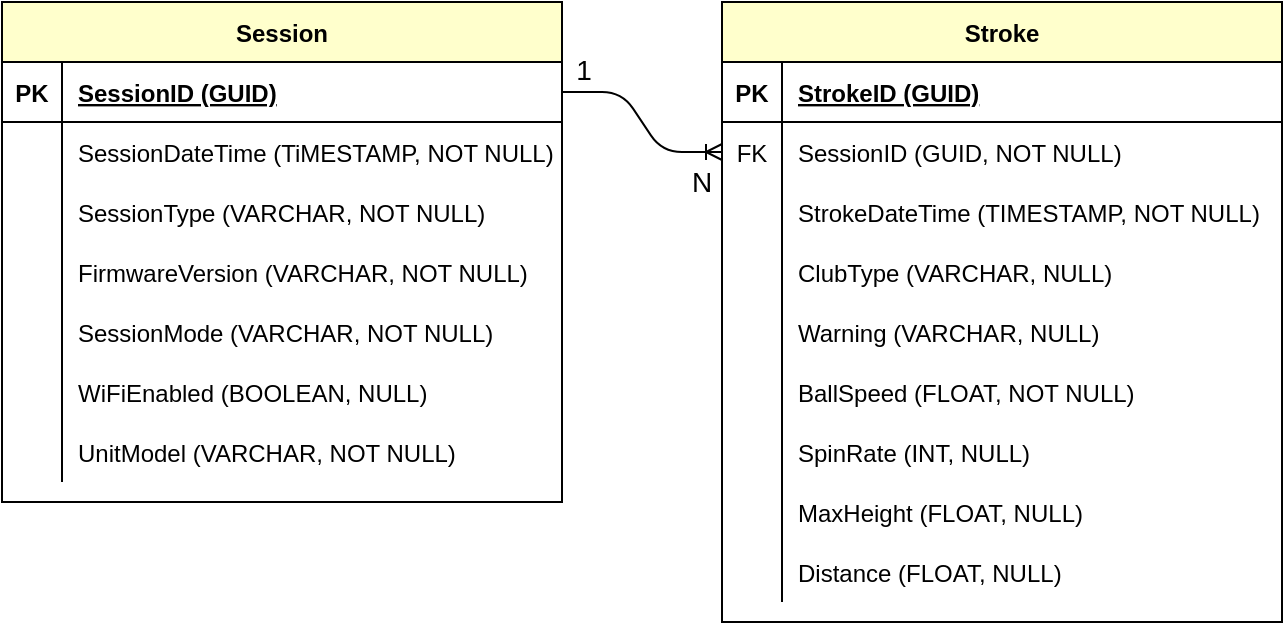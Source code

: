 <mxfile version="20.8.4" type="github"><diagram name="Input Data Model" id="0wDll3bY0JhVwaOHB7e4"><mxGraphModel dx="794" dy="547" grid="1" gridSize="10" guides="1" tooltips="1" connect="1" arrows="1" fold="1" page="1" pageScale="1" pageWidth="1169" pageHeight="827" math="0" shadow="0"><root><mxCell id="v9D0ILjvbAqLqava3KNG-0"/><mxCell id="v9D0ILjvbAqLqava3KNG-1" parent="v9D0ILjvbAqLqava3KNG-0"/><mxCell id="v9D0ILjvbAqLqava3KNG-2" value="Session" style="shape=table;startSize=30;container=1;collapsible=1;childLayout=tableLayout;fixedRows=1;rowLines=0;fontStyle=1;align=center;resizeLast=1;strokeColor=#000000;fillColor=#FFFFCC;" parent="v9D0ILjvbAqLqava3KNG-1" vertex="1"><mxGeometry x="40" y="40" width="280" height="250" as="geometry"><mxRectangle x="360" y="220" width="80" height="30" as="alternateBounds"/></mxGeometry></mxCell><mxCell id="v9D0ILjvbAqLqava3KNG-3" value="" style="shape=partialRectangle;collapsible=0;dropTarget=0;pointerEvents=0;fillColor=none;top=0;left=0;bottom=1;right=0;points=[[0,0.5],[1,0.5]];portConstraint=eastwest;" parent="v9D0ILjvbAqLqava3KNG-2" vertex="1"><mxGeometry y="30" width="280" height="30" as="geometry"/></mxCell><mxCell id="v9D0ILjvbAqLqava3KNG-4" value="PK" style="shape=partialRectangle;connectable=0;fillColor=none;top=0;left=0;bottom=0;right=0;fontStyle=1;overflow=hidden;" parent="v9D0ILjvbAqLqava3KNG-3" vertex="1"><mxGeometry width="30" height="30" as="geometry"/></mxCell><mxCell id="v9D0ILjvbAqLqava3KNG-5" value="SessionID (GUID)" style="shape=partialRectangle;connectable=0;fillColor=none;top=0;left=0;bottom=0;right=0;align=left;spacingLeft=6;fontStyle=5;overflow=hidden;" parent="v9D0ILjvbAqLqava3KNG-3" vertex="1"><mxGeometry x="30" width="250" height="30" as="geometry"/></mxCell><mxCell id="v9D0ILjvbAqLqava3KNG-9" value="" style="shape=partialRectangle;collapsible=0;dropTarget=0;pointerEvents=0;fillColor=none;top=0;left=0;bottom=0;right=0;points=[[0,0.5],[1,0.5]];portConstraint=eastwest;" parent="v9D0ILjvbAqLqava3KNG-2" vertex="1"><mxGeometry y="60" width="280" height="30" as="geometry"/></mxCell><mxCell id="v9D0ILjvbAqLqava3KNG-10" value="" style="shape=partialRectangle;connectable=0;fillColor=none;top=0;left=0;bottom=0;right=0;editable=1;overflow=hidden;" parent="v9D0ILjvbAqLqava3KNG-9" vertex="1"><mxGeometry width="30" height="30" as="geometry"/></mxCell><mxCell id="v9D0ILjvbAqLqava3KNG-11" value="SessionDateTime (TiMESTAMP, NOT NULL)" style="shape=partialRectangle;connectable=0;fillColor=none;top=0;left=0;bottom=0;right=0;align=left;spacingLeft=6;overflow=hidden;" parent="v9D0ILjvbAqLqava3KNG-9" vertex="1"><mxGeometry x="30" width="250" height="30" as="geometry"/></mxCell><mxCell id="v9D0ILjvbAqLqava3KNG-6" value="" style="shape=partialRectangle;collapsible=0;dropTarget=0;pointerEvents=0;fillColor=none;top=0;left=0;bottom=0;right=0;points=[[0,0.5],[1,0.5]];portConstraint=eastwest;" parent="v9D0ILjvbAqLqava3KNG-2" vertex="1"><mxGeometry y="90" width="280" height="30" as="geometry"/></mxCell><mxCell id="v9D0ILjvbAqLqava3KNG-7" value="" style="shape=partialRectangle;connectable=0;fillColor=none;top=0;left=0;bottom=0;right=0;editable=1;overflow=hidden;" parent="v9D0ILjvbAqLqava3KNG-6" vertex="1"><mxGeometry width="30" height="30" as="geometry"/></mxCell><mxCell id="v9D0ILjvbAqLqava3KNG-8" value="SessionType (VARCHAR, NOT NULL)" style="shape=partialRectangle;connectable=0;fillColor=none;top=0;left=0;bottom=0;right=0;align=left;spacingLeft=6;overflow=hidden;" parent="v9D0ILjvbAqLqava3KNG-6" vertex="1"><mxGeometry x="30" width="250" height="30" as="geometry"/></mxCell><mxCell id="v9D0ILjvbAqLqava3KNG-12" value="" style="shape=partialRectangle;collapsible=0;dropTarget=0;pointerEvents=0;fillColor=none;top=0;left=0;bottom=0;right=0;points=[[0,0.5],[1,0.5]];portConstraint=eastwest;" parent="v9D0ILjvbAqLqava3KNG-2" vertex="1"><mxGeometry y="120" width="280" height="30" as="geometry"/></mxCell><mxCell id="v9D0ILjvbAqLqava3KNG-13" value="" style="shape=partialRectangle;connectable=0;fillColor=none;top=0;left=0;bottom=0;right=0;editable=1;overflow=hidden;" parent="v9D0ILjvbAqLqava3KNG-12" vertex="1"><mxGeometry width="30" height="30" as="geometry"/></mxCell><mxCell id="v9D0ILjvbAqLqava3KNG-14" value="FirmwareVersion (VARCHAR, NOT NULL)" style="shape=partialRectangle;connectable=0;fillColor=none;top=0;left=0;bottom=0;right=0;align=left;spacingLeft=6;overflow=hidden;" parent="v9D0ILjvbAqLqava3KNG-12" vertex="1"><mxGeometry x="30" width="250" height="30" as="geometry"/></mxCell><mxCell id="v9D0ILjvbAqLqava3KNG-15" style="shape=partialRectangle;collapsible=0;dropTarget=0;pointerEvents=0;fillColor=none;top=0;left=0;bottom=0;right=0;points=[[0,0.5],[1,0.5]];portConstraint=eastwest;" parent="v9D0ILjvbAqLqava3KNG-2" vertex="1"><mxGeometry y="150" width="280" height="30" as="geometry"/></mxCell><mxCell id="v9D0ILjvbAqLqava3KNG-16" style="shape=partialRectangle;connectable=0;fillColor=none;top=0;left=0;bottom=0;right=0;editable=1;overflow=hidden;" parent="v9D0ILjvbAqLqava3KNG-15" vertex="1"><mxGeometry width="30" height="30" as="geometry"/></mxCell><mxCell id="v9D0ILjvbAqLqava3KNG-17" value="SessionMode (VARCHAR, NOT NULL)" style="shape=partialRectangle;connectable=0;fillColor=none;top=0;left=0;bottom=0;right=0;align=left;spacingLeft=6;overflow=hidden;" parent="v9D0ILjvbAqLqava3KNG-15" vertex="1"><mxGeometry x="30" width="250" height="30" as="geometry"/></mxCell><mxCell id="v9D0ILjvbAqLqava3KNG-18" style="shape=partialRectangle;collapsible=0;dropTarget=0;pointerEvents=0;fillColor=none;top=0;left=0;bottom=0;right=0;points=[[0,0.5],[1,0.5]];portConstraint=eastwest;" parent="v9D0ILjvbAqLqava3KNG-2" vertex="1"><mxGeometry y="180" width="280" height="30" as="geometry"/></mxCell><mxCell id="v9D0ILjvbAqLqava3KNG-19" style="shape=partialRectangle;connectable=0;fillColor=none;top=0;left=0;bottom=0;right=0;editable=1;overflow=hidden;" parent="v9D0ILjvbAqLqava3KNG-18" vertex="1"><mxGeometry width="30" height="30" as="geometry"/></mxCell><mxCell id="v9D0ILjvbAqLqava3KNG-20" value="WiFiEnabled (BOOLEAN, NULL)" style="shape=partialRectangle;connectable=0;fillColor=none;top=0;left=0;bottom=0;right=0;align=left;spacingLeft=6;overflow=hidden;" parent="v9D0ILjvbAqLqava3KNG-18" vertex="1"><mxGeometry x="30" width="250" height="30" as="geometry"/></mxCell><mxCell id="v9D0ILjvbAqLqava3KNG-21" style="shape=partialRectangle;collapsible=0;dropTarget=0;pointerEvents=0;fillColor=none;top=0;left=0;bottom=0;right=0;points=[[0,0.5],[1,0.5]];portConstraint=eastwest;" parent="v9D0ILjvbAqLqava3KNG-2" vertex="1"><mxGeometry y="210" width="280" height="30" as="geometry"/></mxCell><mxCell id="v9D0ILjvbAqLqava3KNG-22" style="shape=partialRectangle;connectable=0;fillColor=none;top=0;left=0;bottom=0;right=0;editable=1;overflow=hidden;" parent="v9D0ILjvbAqLqava3KNG-21" vertex="1"><mxGeometry width="30" height="30" as="geometry"/></mxCell><mxCell id="v9D0ILjvbAqLqava3KNG-23" value="UnitModel (VARCHAR, NOT NULL)" style="shape=partialRectangle;connectable=0;fillColor=none;top=0;left=0;bottom=0;right=0;align=left;spacingLeft=6;overflow=hidden;" parent="v9D0ILjvbAqLqava3KNG-21" vertex="1"><mxGeometry x="30" width="250" height="30" as="geometry"/></mxCell><mxCell id="v9D0ILjvbAqLqava3KNG-27" value="Stroke" style="shape=table;startSize=30;container=1;collapsible=1;childLayout=tableLayout;fixedRows=1;rowLines=0;fontStyle=1;align=center;resizeLast=1;strokeColor=#000000;fillColor=#FFFFCC;" parent="v9D0ILjvbAqLqava3KNG-1" vertex="1"><mxGeometry x="400" y="40" width="280" height="310" as="geometry"/></mxCell><mxCell id="v9D0ILjvbAqLqava3KNG-28" value="" style="shape=partialRectangle;collapsible=0;dropTarget=0;pointerEvents=0;fillColor=none;top=0;left=0;bottom=1;right=0;points=[[0,0.5],[1,0.5]];portConstraint=eastwest;" parent="v9D0ILjvbAqLqava3KNG-27" vertex="1"><mxGeometry y="30" width="280" height="30" as="geometry"/></mxCell><mxCell id="v9D0ILjvbAqLqava3KNG-29" value="PK" style="shape=partialRectangle;connectable=0;fillColor=none;top=0;left=0;bottom=0;right=0;fontStyle=1;overflow=hidden;" parent="v9D0ILjvbAqLqava3KNG-28" vertex="1"><mxGeometry width="30" height="30" as="geometry"/></mxCell><mxCell id="v9D0ILjvbAqLqava3KNG-30" value="StrokeID (GUID)" style="shape=partialRectangle;connectable=0;fillColor=none;top=0;left=0;bottom=0;right=0;align=left;spacingLeft=6;fontStyle=5;overflow=hidden;" parent="v9D0ILjvbAqLqava3KNG-28" vertex="1"><mxGeometry x="30" width="250" height="30" as="geometry"/></mxCell><mxCell id="v9D0ILjvbAqLqava3KNG-31" value="" style="shape=partialRectangle;collapsible=0;dropTarget=0;pointerEvents=0;fillColor=none;top=0;left=0;bottom=0;right=0;points=[[0,0.5],[1,0.5]];portConstraint=eastwest;" parent="v9D0ILjvbAqLqava3KNG-27" vertex="1"><mxGeometry y="60" width="280" height="30" as="geometry"/></mxCell><mxCell id="v9D0ILjvbAqLqava3KNG-32" value="FK" style="shape=partialRectangle;connectable=0;fillColor=none;top=0;left=0;bottom=0;right=0;editable=1;overflow=hidden;" parent="v9D0ILjvbAqLqava3KNG-31" vertex="1"><mxGeometry width="30" height="30" as="geometry"/></mxCell><mxCell id="v9D0ILjvbAqLqava3KNG-33" value="SessionID (GUID, NOT NULL)" style="shape=partialRectangle;connectable=0;fillColor=none;top=0;left=0;bottom=0;right=0;align=left;spacingLeft=6;overflow=hidden;" parent="v9D0ILjvbAqLqava3KNG-31" vertex="1"><mxGeometry x="30" width="250" height="30" as="geometry"/></mxCell><mxCell id="v9D0ILjvbAqLqava3KNG-34" value="" style="shape=partialRectangle;collapsible=0;dropTarget=0;pointerEvents=0;fillColor=none;top=0;left=0;bottom=0;right=0;points=[[0,0.5],[1,0.5]];portConstraint=eastwest;" parent="v9D0ILjvbAqLqava3KNG-27" vertex="1"><mxGeometry y="90" width="280" height="30" as="geometry"/></mxCell><mxCell id="v9D0ILjvbAqLqava3KNG-35" value="" style="shape=partialRectangle;connectable=0;fillColor=none;top=0;left=0;bottom=0;right=0;editable=1;overflow=hidden;" parent="v9D0ILjvbAqLqava3KNG-34" vertex="1"><mxGeometry width="30" height="30" as="geometry"/></mxCell><mxCell id="v9D0ILjvbAqLqava3KNG-36" value="StrokeDateTime (TIMESTAMP, NOT NULL)" style="shape=partialRectangle;connectable=0;fillColor=none;top=0;left=0;bottom=0;right=0;align=left;spacingLeft=6;overflow=hidden;" parent="v9D0ILjvbAqLqava3KNG-34" vertex="1"><mxGeometry x="30" width="250" height="30" as="geometry"/></mxCell><mxCell id="v9D0ILjvbAqLqava3KNG-37" value="" style="shape=partialRectangle;collapsible=0;dropTarget=0;pointerEvents=0;fillColor=none;top=0;left=0;bottom=0;right=0;points=[[0,0.5],[1,0.5]];portConstraint=eastwest;" parent="v9D0ILjvbAqLqava3KNG-27" vertex="1"><mxGeometry y="120" width="280" height="30" as="geometry"/></mxCell><mxCell id="v9D0ILjvbAqLqava3KNG-38" value="" style="shape=partialRectangle;connectable=0;fillColor=none;top=0;left=0;bottom=0;right=0;editable=1;overflow=hidden;" parent="v9D0ILjvbAqLqava3KNG-37" vertex="1"><mxGeometry width="30" height="30" as="geometry"/></mxCell><mxCell id="v9D0ILjvbAqLqava3KNG-39" value="ClubType (VARCHAR, NULL)" style="shape=partialRectangle;connectable=0;fillColor=none;top=0;left=0;bottom=0;right=0;align=left;spacingLeft=6;overflow=hidden;" parent="v9D0ILjvbAqLqava3KNG-37" vertex="1"><mxGeometry x="30" width="250" height="30" as="geometry"/></mxCell><mxCell id="v9D0ILjvbAqLqava3KNG-40" style="shape=partialRectangle;collapsible=0;dropTarget=0;pointerEvents=0;fillColor=none;top=0;left=0;bottom=0;right=0;points=[[0,0.5],[1,0.5]];portConstraint=eastwest;" parent="v9D0ILjvbAqLqava3KNG-27" vertex="1"><mxGeometry y="150" width="280" height="30" as="geometry"/></mxCell><mxCell id="v9D0ILjvbAqLqava3KNG-41" style="shape=partialRectangle;connectable=0;fillColor=none;top=0;left=0;bottom=0;right=0;editable=1;overflow=hidden;" parent="v9D0ILjvbAqLqava3KNG-40" vertex="1"><mxGeometry width="30" height="30" as="geometry"/></mxCell><mxCell id="v9D0ILjvbAqLqava3KNG-42" value="Warning (VARCHAR, NULL)" style="shape=partialRectangle;connectable=0;fillColor=none;top=0;left=0;bottom=0;right=0;align=left;spacingLeft=6;overflow=hidden;" parent="v9D0ILjvbAqLqava3KNG-40" vertex="1"><mxGeometry x="30" width="250" height="30" as="geometry"/></mxCell><mxCell id="v9D0ILjvbAqLqava3KNG-43" style="shape=partialRectangle;collapsible=0;dropTarget=0;pointerEvents=0;fillColor=none;top=0;left=0;bottom=0;right=0;points=[[0,0.5],[1,0.5]];portConstraint=eastwest;" parent="v9D0ILjvbAqLqava3KNG-27" vertex="1"><mxGeometry y="180" width="280" height="30" as="geometry"/></mxCell><mxCell id="v9D0ILjvbAqLqava3KNG-44" style="shape=partialRectangle;connectable=0;fillColor=none;top=0;left=0;bottom=0;right=0;editable=1;overflow=hidden;" parent="v9D0ILjvbAqLqava3KNG-43" vertex="1"><mxGeometry width="30" height="30" as="geometry"/></mxCell><mxCell id="v9D0ILjvbAqLqava3KNG-45" value="BallSpeed (FLOAT, NOT NULL)" style="shape=partialRectangle;connectable=0;fillColor=none;top=0;left=0;bottom=0;right=0;align=left;spacingLeft=6;overflow=hidden;" parent="v9D0ILjvbAqLqava3KNG-43" vertex="1"><mxGeometry x="30" width="250" height="30" as="geometry"/></mxCell><mxCell id="v9D0ILjvbAqLqava3KNG-46" style="shape=partialRectangle;collapsible=0;dropTarget=0;pointerEvents=0;fillColor=none;top=0;left=0;bottom=0;right=0;points=[[0,0.5],[1,0.5]];portConstraint=eastwest;" parent="v9D0ILjvbAqLqava3KNG-27" vertex="1"><mxGeometry y="210" width="280" height="30" as="geometry"/></mxCell><mxCell id="v9D0ILjvbAqLqava3KNG-47" style="shape=partialRectangle;connectable=0;fillColor=none;top=0;left=0;bottom=0;right=0;editable=1;overflow=hidden;" parent="v9D0ILjvbAqLqava3KNG-46" vertex="1"><mxGeometry width="30" height="30" as="geometry"/></mxCell><mxCell id="v9D0ILjvbAqLqava3KNG-48" value="SpinRate (INT, NULL)" style="shape=partialRectangle;connectable=0;fillColor=none;top=0;left=0;bottom=0;right=0;align=left;spacingLeft=6;overflow=hidden;" parent="v9D0ILjvbAqLqava3KNG-46" vertex="1"><mxGeometry x="30" width="250" height="30" as="geometry"/></mxCell><mxCell id="v9D0ILjvbAqLqava3KNG-49" style="shape=partialRectangle;collapsible=0;dropTarget=0;pointerEvents=0;fillColor=none;top=0;left=0;bottom=0;right=0;points=[[0,0.5],[1,0.5]];portConstraint=eastwest;" parent="v9D0ILjvbAqLqava3KNG-27" vertex="1"><mxGeometry y="240" width="280" height="30" as="geometry"/></mxCell><mxCell id="v9D0ILjvbAqLqava3KNG-50" style="shape=partialRectangle;connectable=0;fillColor=none;top=0;left=0;bottom=0;right=0;editable=1;overflow=hidden;" parent="v9D0ILjvbAqLqava3KNG-49" vertex="1"><mxGeometry width="30" height="30" as="geometry"/></mxCell><mxCell id="v9D0ILjvbAqLqava3KNG-51" value="MaxHeight (FLOAT, NULL)" style="shape=partialRectangle;connectable=0;fillColor=none;top=0;left=0;bottom=0;right=0;align=left;spacingLeft=6;overflow=hidden;" parent="v9D0ILjvbAqLqava3KNG-49" vertex="1"><mxGeometry x="30" width="250" height="30" as="geometry"/></mxCell><mxCell id="v9D0ILjvbAqLqava3KNG-52" style="shape=partialRectangle;collapsible=0;dropTarget=0;pointerEvents=0;fillColor=none;top=0;left=0;bottom=0;right=0;points=[[0,0.5],[1,0.5]];portConstraint=eastwest;" parent="v9D0ILjvbAqLqava3KNG-27" vertex="1"><mxGeometry y="270" width="280" height="30" as="geometry"/></mxCell><mxCell id="v9D0ILjvbAqLqava3KNG-53" style="shape=partialRectangle;connectable=0;fillColor=none;top=0;left=0;bottom=0;right=0;editable=1;overflow=hidden;" parent="v9D0ILjvbAqLqava3KNG-52" vertex="1"><mxGeometry width="30" height="30" as="geometry"/></mxCell><mxCell id="v9D0ILjvbAqLqava3KNG-54" value="Distance (FLOAT, NULL)" style="shape=partialRectangle;connectable=0;fillColor=none;top=0;left=0;bottom=0;right=0;align=left;spacingLeft=6;overflow=hidden;" parent="v9D0ILjvbAqLqava3KNG-52" vertex="1"><mxGeometry x="30" width="250" height="30" as="geometry"/></mxCell><mxCell id="v9D0ILjvbAqLqava3KNG-55" value="" style="edgeStyle=entityRelationEdgeStyle;fontSize=12;html=1;endArrow=ERoneToMany;" parent="v9D0ILjvbAqLqava3KNG-1" source="v9D0ILjvbAqLqava3KNG-3" target="v9D0ILjvbAqLqava3KNG-31" edge="1"><mxGeometry width="100" height="100" relative="1" as="geometry"><mxPoint x="530" y="460" as="sourcePoint"/><mxPoint x="630" y="360" as="targetPoint"/></mxGeometry></mxCell><mxCell id="v9D0ILjvbAqLqava3KNG-182" value="1" style="text;html=1;strokeColor=none;fillColor=none;align=center;verticalAlign=middle;whiteSpace=wrap;rounded=0;fontSize=14;" parent="v9D0ILjvbAqLqava3KNG-1" vertex="1"><mxGeometry x="311" y="64" width="40" height="20" as="geometry"/></mxCell><mxCell id="v9D0ILjvbAqLqava3KNG-183" value="N" style="text;html=1;strokeColor=none;fillColor=none;align=center;verticalAlign=middle;whiteSpace=wrap;rounded=0;fontSize=14;" parent="v9D0ILjvbAqLqava3KNG-1" vertex="1"><mxGeometry x="370" y="120" width="40" height="20" as="geometry"/></mxCell></root></mxGraphModel></diagram></mxfile>